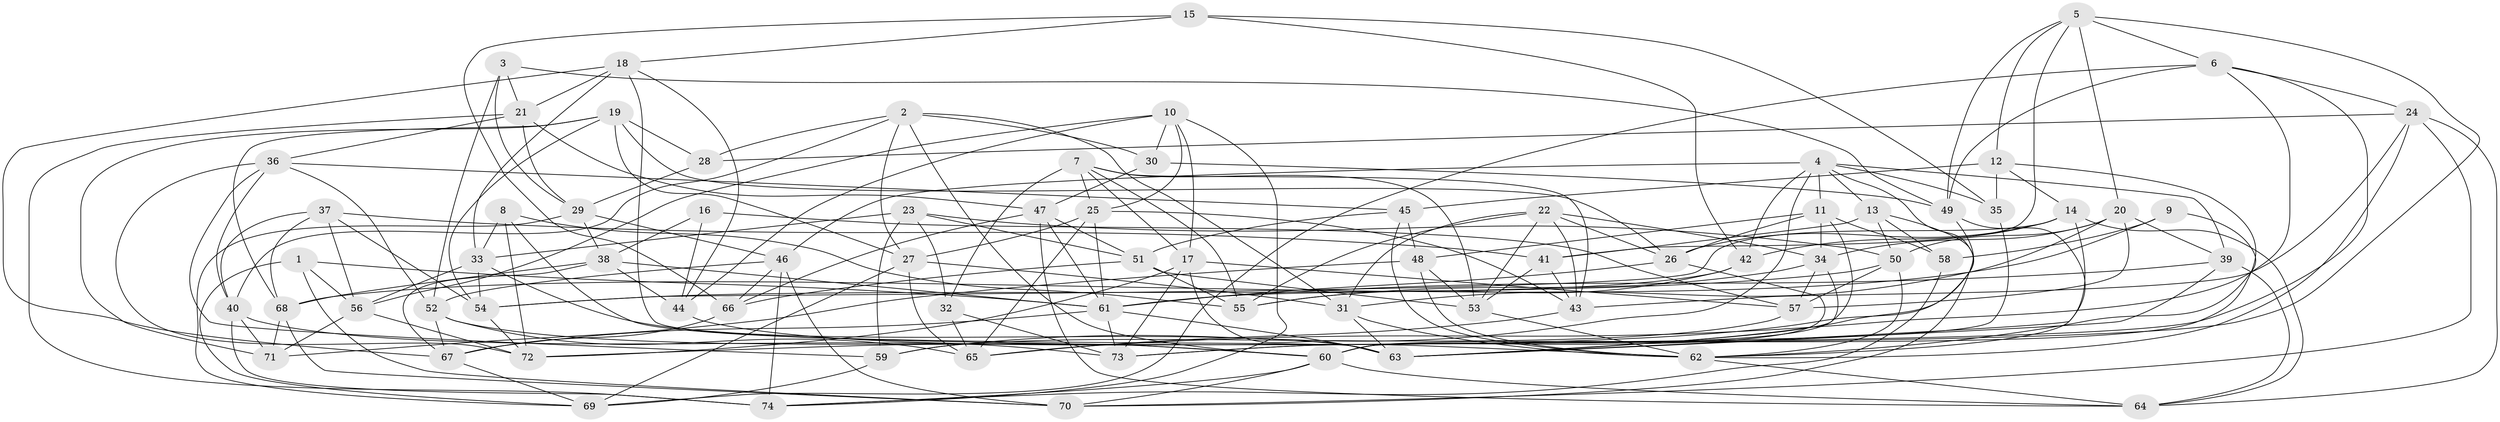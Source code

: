 // original degree distribution, {4: 1.0}
// Generated by graph-tools (version 1.1) at 2025/27/03/09/25 03:27:02]
// undirected, 74 vertices, 212 edges
graph export_dot {
graph [start="1"]
  node [color=gray90,style=filled];
  1;
  2;
  3;
  4;
  5;
  6;
  7;
  8;
  9;
  10;
  11;
  12;
  13;
  14;
  15;
  16;
  17;
  18;
  19;
  20;
  21;
  22;
  23;
  24;
  25;
  26;
  27;
  28;
  29;
  30;
  31;
  32;
  33;
  34;
  35;
  36;
  37;
  38;
  39;
  40;
  41;
  42;
  43;
  44;
  45;
  46;
  47;
  48;
  49;
  50;
  51;
  52;
  53;
  54;
  55;
  56;
  57;
  58;
  59;
  60;
  61;
  62;
  63;
  64;
  65;
  66;
  67;
  68;
  69;
  70;
  71;
  72;
  73;
  74;
  1 -- 56 [weight=1.0];
  1 -- 61 [weight=1.0];
  1 -- 69 [weight=1.0];
  1 -- 70 [weight=1.0];
  2 -- 27 [weight=1.0];
  2 -- 28 [weight=1.0];
  2 -- 30 [weight=1.0];
  2 -- 31 [weight=1.0];
  2 -- 40 [weight=1.0];
  2 -- 60 [weight=1.0];
  3 -- 21 [weight=1.0];
  3 -- 29 [weight=1.0];
  3 -- 49 [weight=1.0];
  3 -- 52 [weight=1.0];
  4 -- 11 [weight=1.0];
  4 -- 13 [weight=1.0];
  4 -- 35 [weight=1.0];
  4 -- 39 [weight=1.0];
  4 -- 42 [weight=1.0];
  4 -- 46 [weight=1.0];
  4 -- 59 [weight=1.0];
  4 -- 63 [weight=1.0];
  5 -- 6 [weight=1.0];
  5 -- 12 [weight=1.0];
  5 -- 20 [weight=1.0];
  5 -- 41 [weight=1.0];
  5 -- 49 [weight=1.0];
  5 -- 73 [weight=1.0];
  6 -- 24 [weight=1.0];
  6 -- 49 [weight=1.0];
  6 -- 65 [weight=1.0];
  6 -- 69 [weight=1.0];
  6 -- 73 [weight=1.0];
  7 -- 17 [weight=1.0];
  7 -- 25 [weight=1.0];
  7 -- 32 [weight=1.0];
  7 -- 43 [weight=1.0];
  7 -- 53 [weight=1.0];
  7 -- 55 [weight=1.0];
  8 -- 33 [weight=1.0];
  8 -- 55 [weight=1.0];
  8 -- 60 [weight=1.0];
  8 -- 72 [weight=1.0];
  9 -- 58 [weight=2.0];
  9 -- 62 [weight=1.0];
  9 -- 68 [weight=1.0];
  10 -- 17 [weight=1.0];
  10 -- 25 [weight=1.0];
  10 -- 30 [weight=1.0];
  10 -- 44 [weight=1.0];
  10 -- 56 [weight=1.0];
  10 -- 74 [weight=1.0];
  11 -- 26 [weight=1.0];
  11 -- 34 [weight=1.0];
  11 -- 48 [weight=1.0];
  11 -- 58 [weight=1.0];
  11 -- 60 [weight=1.0];
  12 -- 14 [weight=1.0];
  12 -- 35 [weight=1.0];
  12 -- 45 [weight=2.0];
  12 -- 60 [weight=1.0];
  13 -- 41 [weight=1.0];
  13 -- 50 [weight=1.0];
  13 -- 58 [weight=2.0];
  13 -- 70 [weight=1.0];
  14 -- 26 [weight=1.0];
  14 -- 42 [weight=1.0];
  14 -- 54 [weight=1.0];
  14 -- 63 [weight=1.0];
  14 -- 64 [weight=1.0];
  15 -- 18 [weight=1.0];
  15 -- 35 [weight=1.0];
  15 -- 42 [weight=2.0];
  15 -- 66 [weight=2.0];
  16 -- 38 [weight=1.0];
  16 -- 44 [weight=2.0];
  16 -- 57 [weight=1.0];
  17 -- 57 [weight=1.0];
  17 -- 63 [weight=1.0];
  17 -- 72 [weight=1.0];
  17 -- 73 [weight=1.0];
  18 -- 21 [weight=1.0];
  18 -- 33 [weight=1.0];
  18 -- 44 [weight=1.0];
  18 -- 63 [weight=1.0];
  18 -- 67 [weight=1.0];
  19 -- 26 [weight=1.0];
  19 -- 27 [weight=1.0];
  19 -- 28 [weight=1.0];
  19 -- 54 [weight=1.0];
  19 -- 68 [weight=1.0];
  19 -- 71 [weight=1.0];
  20 -- 31 [weight=1.0];
  20 -- 34 [weight=1.0];
  20 -- 39 [weight=1.0];
  20 -- 50 [weight=1.0];
  20 -- 57 [weight=1.0];
  21 -- 29 [weight=1.0];
  21 -- 36 [weight=1.0];
  21 -- 47 [weight=1.0];
  21 -- 74 [weight=1.0];
  22 -- 26 [weight=1.0];
  22 -- 31 [weight=1.0];
  22 -- 34 [weight=1.0];
  22 -- 43 [weight=1.0];
  22 -- 53 [weight=1.0];
  22 -- 55 [weight=1.0];
  23 -- 32 [weight=1.0];
  23 -- 33 [weight=1.0];
  23 -- 50 [weight=1.0];
  23 -- 51 [weight=1.0];
  23 -- 59 [weight=2.0];
  24 -- 28 [weight=1.0];
  24 -- 43 [weight=1.0];
  24 -- 62 [weight=1.0];
  24 -- 64 [weight=1.0];
  24 -- 70 [weight=1.0];
  25 -- 27 [weight=1.0];
  25 -- 43 [weight=1.0];
  25 -- 61 [weight=1.0];
  25 -- 65 [weight=1.0];
  26 -- 60 [weight=1.0];
  26 -- 61 [weight=1.0];
  27 -- 31 [weight=1.0];
  27 -- 65 [weight=1.0];
  27 -- 69 [weight=1.0];
  28 -- 29 [weight=1.0];
  29 -- 38 [weight=1.0];
  29 -- 46 [weight=1.0];
  29 -- 69 [weight=1.0];
  30 -- 47 [weight=1.0];
  30 -- 49 [weight=1.0];
  31 -- 62 [weight=1.0];
  31 -- 63 [weight=1.0];
  32 -- 65 [weight=1.0];
  32 -- 73 [weight=1.0];
  33 -- 54 [weight=1.0];
  33 -- 56 [weight=1.0];
  33 -- 63 [weight=1.0];
  34 -- 55 [weight=1.0];
  34 -- 57 [weight=1.0];
  34 -- 63 [weight=1.0];
  35 -- 60 [weight=1.0];
  36 -- 40 [weight=1.0];
  36 -- 45 [weight=1.0];
  36 -- 52 [weight=1.0];
  36 -- 59 [weight=1.0];
  36 -- 72 [weight=1.0];
  37 -- 40 [weight=1.0];
  37 -- 41 [weight=2.0];
  37 -- 54 [weight=1.0];
  37 -- 56 [weight=1.0];
  37 -- 68 [weight=1.0];
  38 -- 44 [weight=1.0];
  38 -- 61 [weight=1.0];
  38 -- 67 [weight=1.0];
  38 -- 68 [weight=1.0];
  39 -- 61 [weight=1.0];
  39 -- 63 [weight=2.0];
  39 -- 64 [weight=1.0];
  40 -- 71 [weight=1.0];
  40 -- 73 [weight=1.0];
  40 -- 74 [weight=1.0];
  41 -- 43 [weight=1.0];
  41 -- 53 [weight=1.0];
  42 -- 55 [weight=1.0];
  42 -- 61 [weight=1.0];
  43 -- 65 [weight=1.0];
  44 -- 62 [weight=1.0];
  45 -- 48 [weight=1.0];
  45 -- 51 [weight=1.0];
  45 -- 62 [weight=1.0];
  46 -- 52 [weight=1.0];
  46 -- 66 [weight=1.0];
  46 -- 70 [weight=1.0];
  46 -- 74 [weight=1.0];
  47 -- 51 [weight=1.0];
  47 -- 61 [weight=1.0];
  47 -- 64 [weight=1.0];
  47 -- 66 [weight=1.0];
  48 -- 53 [weight=1.0];
  48 -- 62 [weight=1.0];
  48 -- 71 [weight=2.0];
  49 -- 62 [weight=1.0];
  49 -- 72 [weight=1.0];
  50 -- 54 [weight=1.0];
  50 -- 57 [weight=1.0];
  50 -- 62 [weight=1.0];
  51 -- 53 [weight=1.0];
  51 -- 55 [weight=1.0];
  51 -- 66 [weight=1.0];
  52 -- 60 [weight=1.0];
  52 -- 65 [weight=1.0];
  52 -- 67 [weight=1.0];
  53 -- 62 [weight=1.0];
  54 -- 72 [weight=1.0];
  56 -- 71 [weight=1.0];
  56 -- 72 [weight=1.0];
  57 -- 59 [weight=1.0];
  58 -- 74 [weight=1.0];
  59 -- 69 [weight=1.0];
  60 -- 64 [weight=1.0];
  60 -- 70 [weight=1.0];
  60 -- 74 [weight=1.0];
  61 -- 63 [weight=1.0];
  61 -- 67 [weight=1.0];
  61 -- 73 [weight=1.0];
  62 -- 64 [weight=1.0];
  66 -- 67 [weight=1.0];
  67 -- 69 [weight=1.0];
  68 -- 70 [weight=1.0];
  68 -- 71 [weight=1.0];
}
